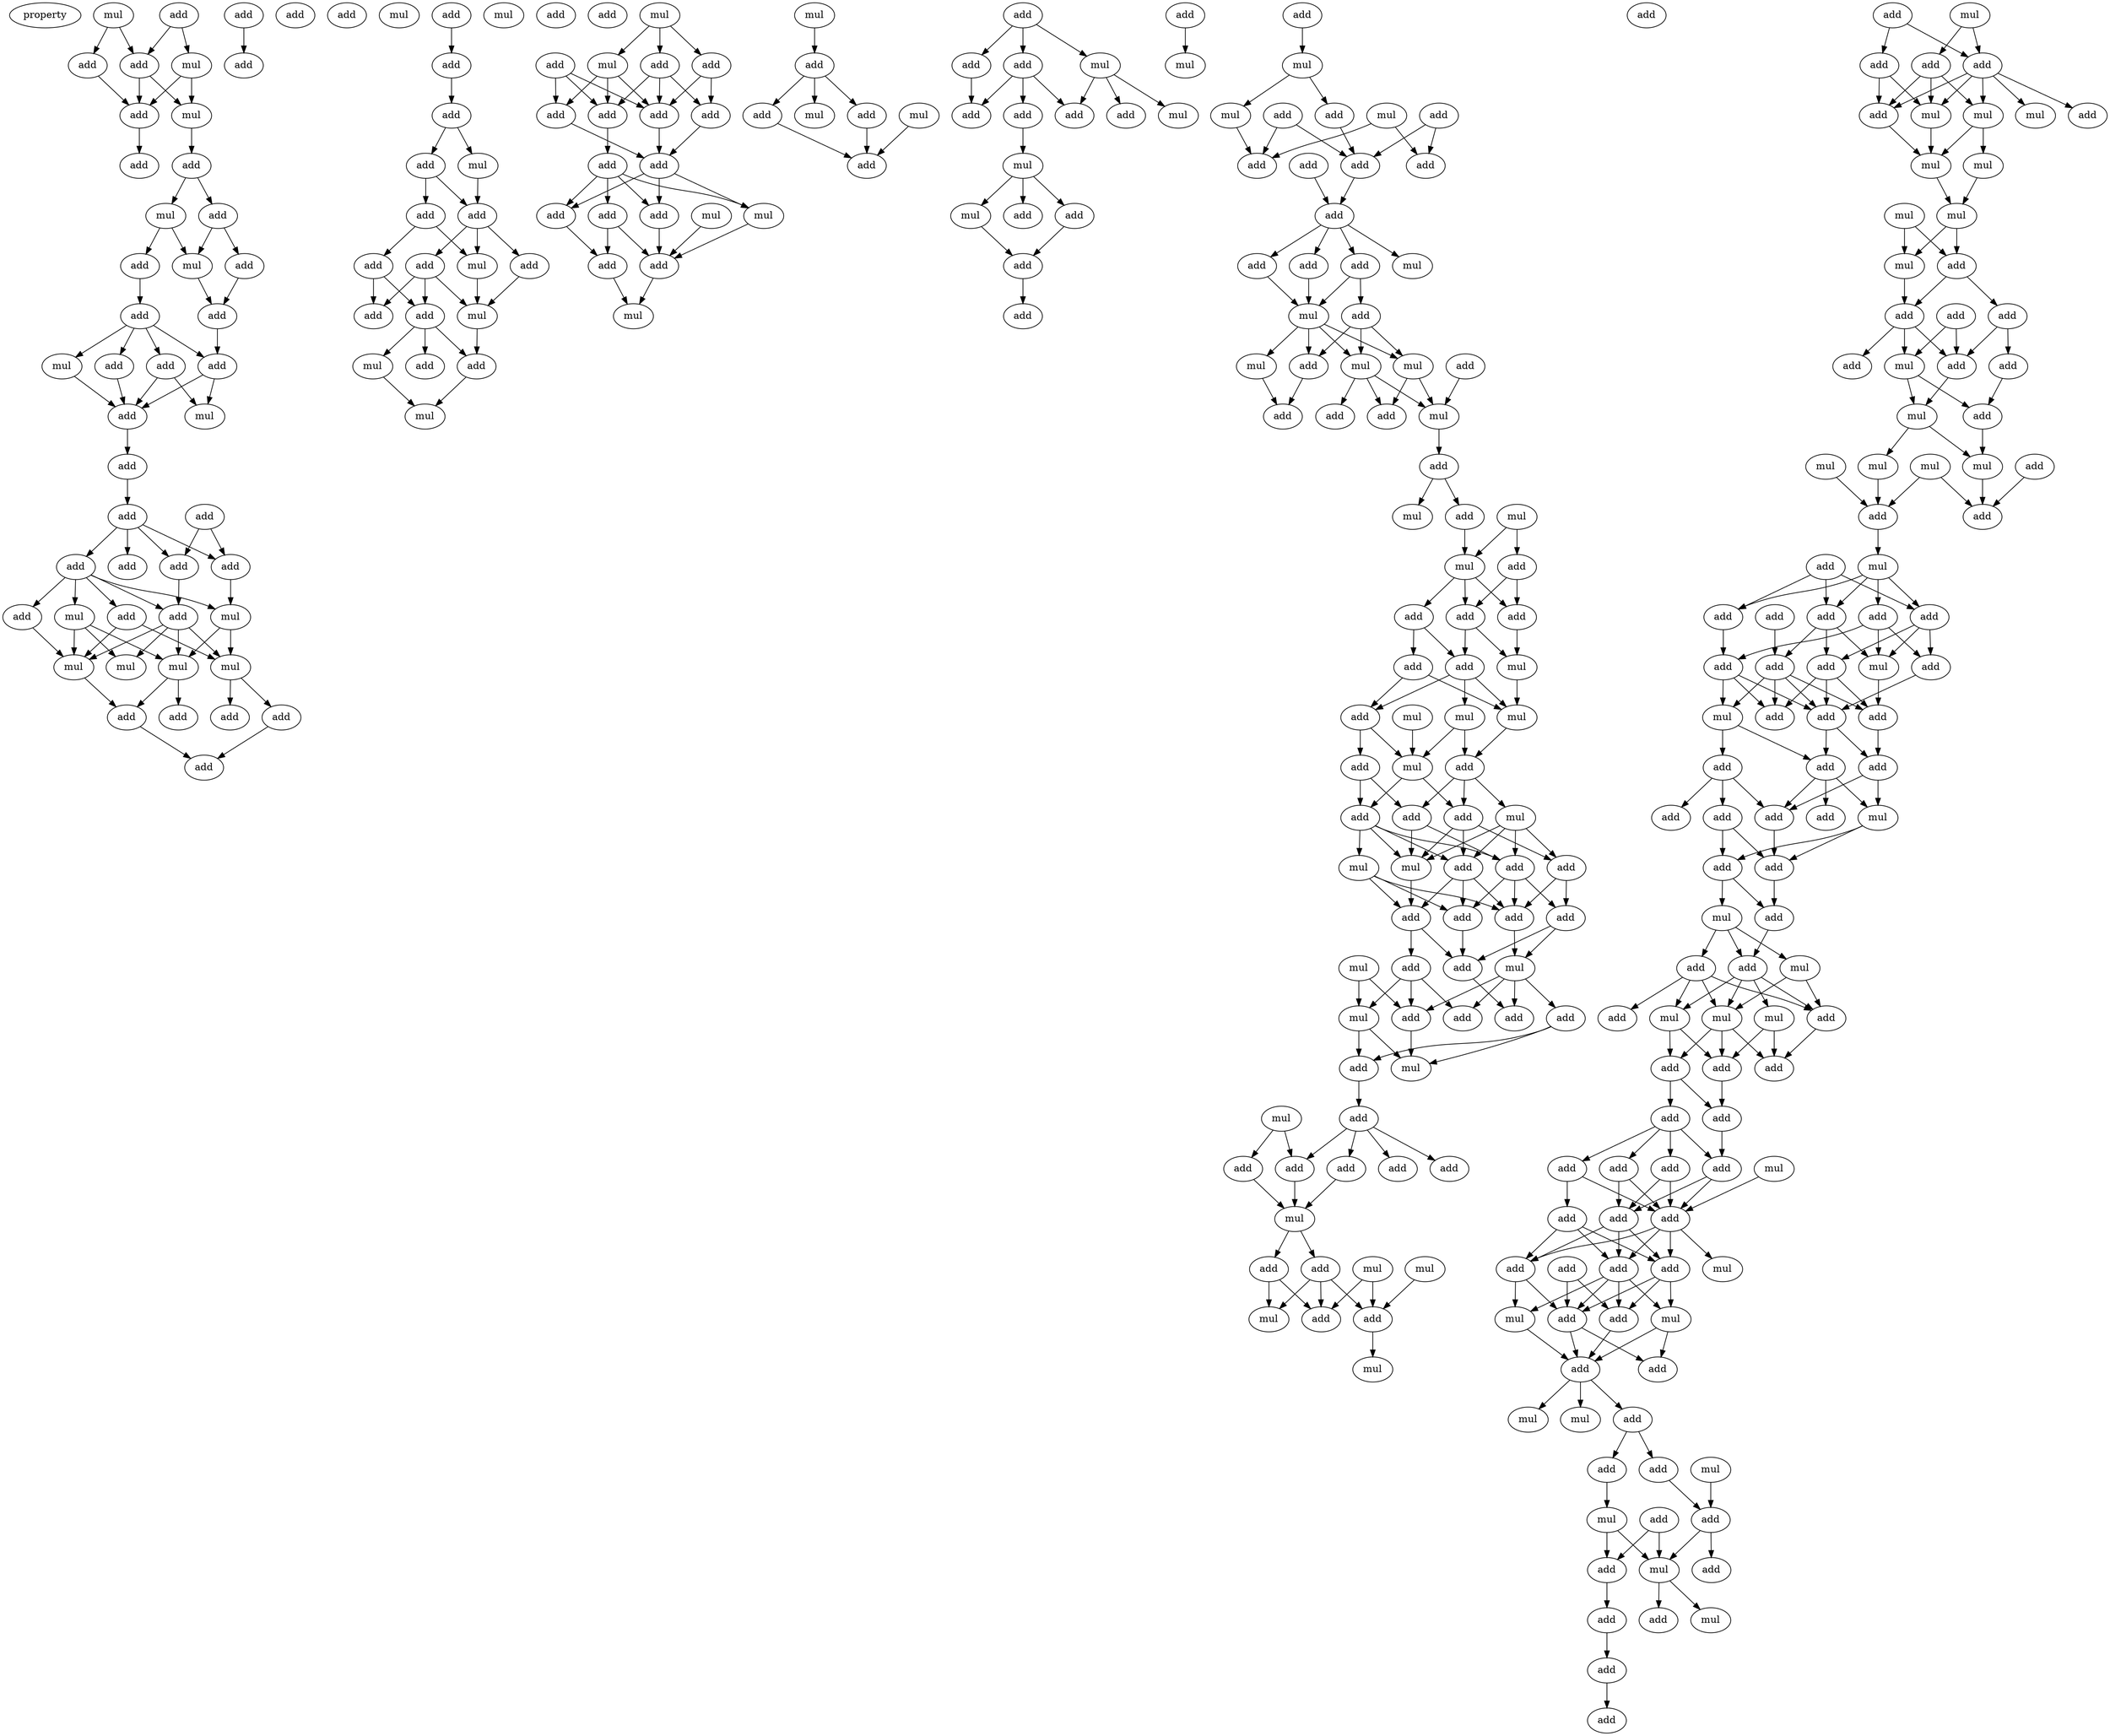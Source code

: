 digraph {
    node [fontcolor=black]
    property [mul=2,lf=1.8]
    0 [ label = mul ];
    1 [ label = add ];
    2 [ label = add ];
    3 [ label = add ];
    4 [ label = add ];
    5 [ label = add ];
    6 [ label = mul ];
    7 [ label = add ];
    8 [ label = mul ];
    9 [ label = add ];
    10 [ label = add ];
    11 [ label = add ];
    12 [ label = mul ];
    13 [ label = add ];
    14 [ label = add ];
    15 [ label = mul ];
    16 [ label = add ];
    17 [ label = add ];
    18 [ label = add ];
    19 [ label = add ];
    20 [ label = add ];
    21 [ label = add ];
    22 [ label = mul ];
    23 [ label = add ];
    24 [ label = mul ];
    25 [ label = add ];
    26 [ label = add ];
    27 [ label = add ];
    28 [ label = add ];
    29 [ label = add ];
    30 [ label = add ];
    31 [ label = add ];
    32 [ label = mul ];
    33 [ label = add ];
    34 [ label = add ];
    35 [ label = mul ];
    36 [ label = add ];
    37 [ label = mul ];
    38 [ label = mul ];
    39 [ label = mul ];
    40 [ label = mul ];
    41 [ label = add ];
    42 [ label = add ];
    43 [ label = add ];
    44 [ label = add ];
    45 [ label = add ];
    46 [ label = add ];
    47 [ label = mul ];
    48 [ label = add ];
    49 [ label = mul ];
    50 [ label = add ];
    51 [ label = add ];
    52 [ label = add ];
    53 [ label = mul ];
    54 [ label = add ];
    55 [ label = add ];
    56 [ label = add ];
    57 [ label = add ];
    58 [ label = mul ];
    59 [ label = add ];
    60 [ label = add ];
    61 [ label = mul ];
    62 [ label = add ];
    63 [ label = add ];
    64 [ label = add ];
    65 [ label = add ];
    66 [ label = mul ];
    67 [ label = mul ];
    68 [ label = add ];
    69 [ label = mul ];
    70 [ label = add ];
    71 [ label = add ];
    72 [ label = add ];
    73 [ label = mul ];
    74 [ label = add ];
    75 [ label = add ];
    76 [ label = add ];
    77 [ label = add ];
    78 [ label = add ];
    79 [ label = add ];
    80 [ label = mul ];
    81 [ label = add ];
    82 [ label = add ];
    83 [ label = mul ];
    84 [ label = add ];
    85 [ label = add ];
    86 [ label = add ];
    87 [ label = mul ];
    88 [ label = mul ];
    89 [ label = add ];
    90 [ label = add ];
    91 [ label = mul ];
    92 [ label = mul ];
    93 [ label = add ];
    94 [ label = add ];
    95 [ label = add ];
    96 [ label = add ];
    97 [ label = add ];
    98 [ label = mul ];
    99 [ label = add ];
    100 [ label = add ];
    101 [ label = add ];
    102 [ label = add ];
    103 [ label = mul ];
    104 [ label = mul ];
    105 [ label = mul ];
    106 [ label = add ];
    107 [ label = add ];
    108 [ label = add ];
    109 [ label = add ];
    110 [ label = mul ];
    111 [ label = add ];
    112 [ label = add ];
    113 [ label = mul ];
    114 [ label = add ];
    115 [ label = add ];
    116 [ label = mul ];
    117 [ label = add ];
    118 [ label = mul ];
    119 [ label = add ];
    120 [ label = add ];
    121 [ label = add ];
    122 [ label = add ];
    123 [ label = add ];
    124 [ label = add ];
    125 [ label = add ];
    126 [ label = add ];
    127 [ label = add ];
    128 [ label = mul ];
    129 [ label = mul ];
    130 [ label = add ];
    131 [ label = mul ];
    132 [ label = mul ];
    133 [ label = mul ];
    134 [ label = add ];
    135 [ label = add ];
    136 [ label = add ];
    137 [ label = add ];
    138 [ label = add ];
    139 [ label = mul ];
    140 [ label = add ];
    141 [ label = add ];
    142 [ label = mul ];
    143 [ label = mul ];
    144 [ label = add ];
    145 [ label = mul ];
    146 [ label = add ];
    147 [ label = add ];
    148 [ label = add ];
    149 [ label = add ];
    150 [ label = mul ];
    151 [ label = add ];
    152 [ label = mul ];
    153 [ label = mul ];
    154 [ label = add ];
    155 [ label = mul ];
    156 [ label = add ];
    157 [ label = mul ];
    158 [ label = add ];
    159 [ label = add ];
    160 [ label = mul ];
    161 [ label = add ];
    162 [ label = add ];
    163 [ label = mul ];
    164 [ label = add ];
    165 [ label = add ];
    166 [ label = add ];
    167 [ label = mul ];
    168 [ label = add ];
    169 [ label = add ];
    170 [ label = add ];
    171 [ label = add ];
    172 [ label = add ];
    173 [ label = mul ];
    174 [ label = add ];
    175 [ label = mul ];
    176 [ label = add ];
    177 [ label = add ];
    178 [ label = add ];
    179 [ label = add ];
    180 [ label = mul ];
    181 [ label = mul ];
    182 [ label = add ];
    183 [ label = mul ];
    184 [ label = add ];
    185 [ label = add ];
    186 [ label = add ];
    187 [ label = add ];
    188 [ label = add ];
    189 [ label = add ];
    190 [ label = mul ];
    191 [ label = mul ];
    192 [ label = add ];
    193 [ label = add ];
    194 [ label = mul ];
    195 [ label = add ];
    196 [ label = add ];
    197 [ label = mul ];
    198 [ label = mul ];
    199 [ label = add ];
    200 [ label = mul ];
    201 [ label = add ];
    202 [ label = add ];
    203 [ label = add ];
    204 [ label = mul ];
    205 [ label = mul ];
    206 [ label = add ];
    207 [ label = mul ];
    208 [ label = add ];
    209 [ label = mul ];
    210 [ label = mul ];
    211 [ label = mul ];
    212 [ label = mul ];
    213 [ label = add ];
    214 [ label = mul ];
    215 [ label = add ];
    216 [ label = add ];
    217 [ label = add ];
    218 [ label = add ];
    219 [ label = add ];
    220 [ label = mul ];
    221 [ label = add ];
    222 [ label = add ];
    223 [ label = mul ];
    224 [ label = mul ];
    225 [ label = mul ];
    226 [ label = mul ];
    227 [ label = add ];
    228 [ label = mul ];
    229 [ label = add ];
    230 [ label = add ];
    231 [ label = add ];
    232 [ label = mul ];
    233 [ label = add ];
    234 [ label = add ];
    235 [ label = add ];
    236 [ label = add ];
    237 [ label = add ];
    238 [ label = add ];
    239 [ label = mul ];
    240 [ label = add ];
    241 [ label = add ];
    242 [ label = add ];
    243 [ label = mul ];
    244 [ label = add ];
    245 [ label = add ];
    246 [ label = add ];
    247 [ label = add ];
    248 [ label = add ];
    249 [ label = add ];
    250 [ label = add ];
    251 [ label = mul ];
    252 [ label = add ];
    253 [ label = add ];
    254 [ label = add ];
    255 [ label = add ];
    256 [ label = add ];
    257 [ label = mul ];
    258 [ label = add ];
    259 [ label = add ];
    260 [ label = add ];
    261 [ label = mul ];
    262 [ label = add ];
    263 [ label = mul ];
    264 [ label = add ];
    265 [ label = mul ];
    266 [ label = mul ];
    267 [ label = add ];
    268 [ label = add ];
    269 [ label = add ];
    270 [ label = add ];
    271 [ label = add ];
    272 [ label = add ];
    273 [ label = mul ];
    274 [ label = add ];
    275 [ label = add ];
    276 [ label = add ];
    277 [ label = add ];
    278 [ label = add ];
    279 [ label = add ];
    280 [ label = add ];
    281 [ label = add ];
    282 [ label = add ];
    283 [ label = add ];
    284 [ label = mul ];
    285 [ label = add ];
    286 [ label = mul ];
    287 [ label = mul ];
    288 [ label = add ];
    289 [ label = add ];
    290 [ label = add ];
    291 [ label = mul ];
    292 [ label = mul ];
    293 [ label = add ];
    294 [ label = mul ];
    295 [ label = add ];
    296 [ label = add ];
    297 [ label = add ];
    298 [ label = add ];
    299 [ label = mul ];
    300 [ label = add ];
    301 [ label = mul ];
    302 [ label = add ];
    303 [ label = add ];
    304 [ label = mul ];
    305 [ label = add ];
    306 [ label = add ];
    307 [ label = add ];
    0 -> 4 [ name = 0 ];
    0 -> 7 [ name = 1 ];
    1 -> 6 [ name = 2 ];
    1 -> 7 [ name = 3 ];
    2 -> 5 [ name = 4 ];
    4 -> 9 [ name = 5 ];
    6 -> 8 [ name = 6 ];
    6 -> 9 [ name = 7 ];
    7 -> 8 [ name = 8 ];
    7 -> 9 [ name = 9 ];
    8 -> 10 [ name = 10 ];
    9 -> 11 [ name = 11 ];
    10 -> 12 [ name = 12 ];
    10 -> 13 [ name = 13 ];
    12 -> 14 [ name = 14 ];
    12 -> 15 [ name = 15 ];
    13 -> 15 [ name = 16 ];
    13 -> 16 [ name = 17 ];
    14 -> 18 [ name = 18 ];
    15 -> 17 [ name = 19 ];
    16 -> 17 [ name = 20 ];
    17 -> 21 [ name = 21 ];
    18 -> 19 [ name = 22 ];
    18 -> 20 [ name = 23 ];
    18 -> 21 [ name = 24 ];
    18 -> 22 [ name = 25 ];
    19 -> 23 [ name = 26 ];
    19 -> 24 [ name = 27 ];
    20 -> 23 [ name = 28 ];
    21 -> 23 [ name = 29 ];
    21 -> 24 [ name = 30 ];
    22 -> 23 [ name = 31 ];
    23 -> 25 [ name = 32 ];
    25 -> 26 [ name = 33 ];
    26 -> 28 [ name = 34 ];
    26 -> 29 [ name = 35 ];
    26 -> 30 [ name = 36 ];
    26 -> 31 [ name = 37 ];
    27 -> 29 [ name = 38 ];
    27 -> 31 [ name = 39 ];
    29 -> 33 [ name = 40 ];
    30 -> 32 [ name = 41 ];
    30 -> 33 [ name = 42 ];
    30 -> 34 [ name = 43 ];
    30 -> 35 [ name = 44 ];
    30 -> 36 [ name = 45 ];
    31 -> 35 [ name = 46 ];
    32 -> 38 [ name = 47 ];
    32 -> 39 [ name = 48 ];
    32 -> 40 [ name = 49 ];
    33 -> 37 [ name = 50 ];
    33 -> 38 [ name = 51 ];
    33 -> 39 [ name = 52 ];
    33 -> 40 [ name = 53 ];
    34 -> 38 [ name = 54 ];
    35 -> 37 [ name = 55 ];
    35 -> 39 [ name = 56 ];
    36 -> 37 [ name = 57 ];
    36 -> 38 [ name = 58 ];
    37 -> 42 [ name = 59 ];
    37 -> 43 [ name = 60 ];
    38 -> 41 [ name = 61 ];
    39 -> 41 [ name = 62 ];
    39 -> 44 [ name = 63 ];
    41 -> 46 [ name = 64 ];
    43 -> 46 [ name = 65 ];
    48 -> 50 [ name = 66 ];
    50 -> 51 [ name = 67 ];
    51 -> 53 [ name = 68 ];
    51 -> 54 [ name = 69 ];
    53 -> 56 [ name = 70 ];
    54 -> 55 [ name = 71 ];
    54 -> 56 [ name = 72 ];
    55 -> 58 [ name = 73 ];
    55 -> 59 [ name = 74 ];
    56 -> 57 [ name = 75 ];
    56 -> 58 [ name = 76 ];
    56 -> 60 [ name = 77 ];
    57 -> 61 [ name = 78 ];
    57 -> 62 [ name = 79 ];
    57 -> 63 [ name = 80 ];
    58 -> 61 [ name = 81 ];
    59 -> 62 [ name = 82 ];
    59 -> 63 [ name = 83 ];
    60 -> 61 [ name = 84 ];
    61 -> 65 [ name = 85 ];
    63 -> 64 [ name = 86 ];
    63 -> 65 [ name = 87 ];
    63 -> 66 [ name = 88 ];
    65 -> 67 [ name = 89 ];
    66 -> 67 [ name = 90 ];
    69 -> 71 [ name = 91 ];
    69 -> 72 [ name = 92 ];
    69 -> 73 [ name = 93 ];
    70 -> 74 [ name = 94 ];
    70 -> 76 [ name = 95 ];
    70 -> 77 [ name = 96 ];
    71 -> 75 [ name = 97 ];
    71 -> 76 [ name = 98 ];
    72 -> 74 [ name = 99 ];
    72 -> 75 [ name = 100 ];
    72 -> 76 [ name = 101 ];
    73 -> 74 [ name = 102 ];
    73 -> 76 [ name = 103 ];
    73 -> 77 [ name = 104 ];
    74 -> 79 [ name = 105 ];
    75 -> 78 [ name = 106 ];
    76 -> 78 [ name = 107 ];
    77 -> 78 [ name = 108 ];
    78 -> 81 [ name = 109 ];
    78 -> 82 [ name = 110 ];
    78 -> 83 [ name = 111 ];
    79 -> 81 [ name = 112 ];
    79 -> 82 [ name = 113 ];
    79 -> 83 [ name = 114 ];
    79 -> 84 [ name = 115 ];
    80 -> 85 [ name = 116 ];
    81 -> 86 [ name = 117 ];
    82 -> 85 [ name = 118 ];
    83 -> 85 [ name = 119 ];
    84 -> 85 [ name = 120 ];
    84 -> 86 [ name = 121 ];
    85 -> 87 [ name = 122 ];
    86 -> 87 [ name = 123 ];
    88 -> 89 [ name = 124 ];
    89 -> 90 [ name = 125 ];
    89 -> 92 [ name = 126 ];
    89 -> 93 [ name = 127 ];
    90 -> 94 [ name = 128 ];
    91 -> 94 [ name = 129 ];
    93 -> 94 [ name = 130 ];
    95 -> 96 [ name = 131 ];
    95 -> 97 [ name = 132 ];
    95 -> 98 [ name = 133 ];
    96 -> 101 [ name = 134 ];
    97 -> 99 [ name = 135 ];
    97 -> 100 [ name = 136 ];
    97 -> 101 [ name = 137 ];
    98 -> 99 [ name = 138 ];
    98 -> 102 [ name = 139 ];
    98 -> 103 [ name = 140 ];
    100 -> 104 [ name = 141 ];
    104 -> 105 [ name = 142 ];
    104 -> 106 [ name = 143 ];
    104 -> 107 [ name = 144 ];
    105 -> 109 [ name = 145 ];
    107 -> 109 [ name = 146 ];
    108 -> 110 [ name = 147 ];
    109 -> 111 [ name = 148 ];
    112 -> 113 [ name = 149 ];
    113 -> 114 [ name = 150 ];
    113 -> 118 [ name = 151 ];
    114 -> 119 [ name = 152 ];
    115 -> 119 [ name = 153 ];
    115 -> 121 [ name = 154 ];
    116 -> 121 [ name = 155 ];
    116 -> 122 [ name = 156 ];
    117 -> 119 [ name = 157 ];
    117 -> 122 [ name = 158 ];
    118 -> 121 [ name = 159 ];
    119 -> 123 [ name = 160 ];
    120 -> 123 [ name = 161 ];
    123 -> 125 [ name = 162 ];
    123 -> 126 [ name = 163 ];
    123 -> 127 [ name = 164 ];
    123 -> 128 [ name = 165 ];
    125 -> 129 [ name = 166 ];
    125 -> 130 [ name = 167 ];
    126 -> 129 [ name = 168 ];
    127 -> 129 [ name = 169 ];
    129 -> 131 [ name = 170 ];
    129 -> 132 [ name = 171 ];
    129 -> 133 [ name = 172 ];
    129 -> 135 [ name = 173 ];
    130 -> 132 [ name = 174 ];
    130 -> 133 [ name = 175 ];
    130 -> 135 [ name = 176 ];
    131 -> 137 [ name = 177 ];
    132 -> 136 [ name = 178 ];
    132 -> 139 [ name = 179 ];
    133 -> 136 [ name = 180 ];
    133 -> 138 [ name = 181 ];
    133 -> 139 [ name = 182 ];
    134 -> 139 [ name = 183 ];
    135 -> 137 [ name = 184 ];
    139 -> 140 [ name = 185 ];
    140 -> 141 [ name = 186 ];
    140 -> 142 [ name = 187 ];
    141 -> 145 [ name = 188 ];
    143 -> 144 [ name = 189 ];
    143 -> 145 [ name = 190 ];
    144 -> 146 [ name = 191 ];
    144 -> 148 [ name = 192 ];
    145 -> 146 [ name = 193 ];
    145 -> 147 [ name = 194 ];
    145 -> 148 [ name = 195 ];
    146 -> 150 [ name = 196 ];
    146 -> 151 [ name = 197 ];
    147 -> 149 [ name = 198 ];
    147 -> 151 [ name = 199 ];
    148 -> 150 [ name = 200 ];
    149 -> 152 [ name = 201 ];
    149 -> 154 [ name = 202 ];
    150 -> 152 [ name = 203 ];
    151 -> 152 [ name = 204 ];
    151 -> 154 [ name = 205 ];
    151 -> 155 [ name = 206 ];
    152 -> 158 [ name = 207 ];
    153 -> 157 [ name = 208 ];
    154 -> 156 [ name = 209 ];
    154 -> 157 [ name = 210 ];
    155 -> 157 [ name = 211 ];
    155 -> 158 [ name = 212 ];
    156 -> 161 [ name = 213 ];
    156 -> 162 [ name = 214 ];
    157 -> 159 [ name = 215 ];
    157 -> 162 [ name = 216 ];
    158 -> 159 [ name = 217 ];
    158 -> 160 [ name = 218 ];
    158 -> 161 [ name = 219 ];
    159 -> 164 [ name = 220 ];
    159 -> 166 [ name = 221 ];
    159 -> 167 [ name = 222 ];
    160 -> 164 [ name = 223 ];
    160 -> 165 [ name = 224 ];
    160 -> 166 [ name = 225 ];
    160 -> 167 [ name = 226 ];
    161 -> 165 [ name = 227 ];
    161 -> 167 [ name = 228 ];
    162 -> 163 [ name = 229 ];
    162 -> 165 [ name = 230 ];
    162 -> 166 [ name = 231 ];
    162 -> 167 [ name = 232 ];
    163 -> 169 [ name = 233 ];
    163 -> 170 [ name = 234 ];
    163 -> 171 [ name = 235 ];
    164 -> 168 [ name = 236 ];
    164 -> 170 [ name = 237 ];
    165 -> 168 [ name = 238 ];
    165 -> 169 [ name = 239 ];
    165 -> 170 [ name = 240 ];
    166 -> 169 [ name = 241 ];
    166 -> 170 [ name = 242 ];
    166 -> 171 [ name = 243 ];
    167 -> 171 [ name = 244 ];
    168 -> 172 [ name = 245 ];
    168 -> 173 [ name = 246 ];
    169 -> 172 [ name = 247 ];
    170 -> 173 [ name = 248 ];
    171 -> 172 [ name = 249 ];
    171 -> 174 [ name = 250 ];
    172 -> 179 [ name = 251 ];
    173 -> 176 [ name = 252 ];
    173 -> 177 [ name = 253 ];
    173 -> 178 [ name = 254 ];
    173 -> 179 [ name = 255 ];
    174 -> 176 [ name = 256 ];
    174 -> 178 [ name = 257 ];
    174 -> 180 [ name = 258 ];
    175 -> 178 [ name = 259 ];
    175 -> 180 [ name = 260 ];
    177 -> 181 [ name = 261 ];
    177 -> 182 [ name = 262 ];
    178 -> 181 [ name = 263 ];
    180 -> 181 [ name = 264 ];
    180 -> 182 [ name = 265 ];
    182 -> 184 [ name = 266 ];
    183 -> 186 [ name = 267 ];
    183 -> 189 [ name = 268 ];
    184 -> 185 [ name = 269 ];
    184 -> 187 [ name = 270 ];
    184 -> 188 [ name = 271 ];
    184 -> 189 [ name = 272 ];
    185 -> 190 [ name = 273 ];
    186 -> 190 [ name = 274 ];
    189 -> 190 [ name = 275 ];
    190 -> 192 [ name = 276 ];
    190 -> 193 [ name = 277 ];
    191 -> 196 [ name = 278 ];
    192 -> 195 [ name = 279 ];
    192 -> 196 [ name = 280 ];
    192 -> 197 [ name = 281 ];
    193 -> 195 [ name = 282 ];
    193 -> 197 [ name = 283 ];
    194 -> 195 [ name = 284 ];
    194 -> 196 [ name = 285 ];
    196 -> 198 [ name = 286 ];
    199 -> 201 [ name = 287 ];
    199 -> 203 [ name = 288 ];
    200 -> 202 [ name = 289 ];
    200 -> 203 [ name = 290 ];
    201 -> 206 [ name = 291 ];
    201 -> 207 [ name = 292 ];
    202 -> 204 [ name = 293 ];
    202 -> 206 [ name = 294 ];
    202 -> 207 [ name = 295 ];
    203 -> 204 [ name = 296 ];
    203 -> 205 [ name = 297 ];
    203 -> 206 [ name = 298 ];
    203 -> 207 [ name = 299 ];
    203 -> 208 [ name = 300 ];
    204 -> 209 [ name = 301 ];
    204 -> 210 [ name = 302 ];
    206 -> 209 [ name = 303 ];
    207 -> 209 [ name = 304 ];
    209 -> 212 [ name = 305 ];
    210 -> 212 [ name = 306 ];
    211 -> 213 [ name = 307 ];
    211 -> 214 [ name = 308 ];
    212 -> 213 [ name = 309 ];
    212 -> 214 [ name = 310 ];
    213 -> 215 [ name = 311 ];
    213 -> 216 [ name = 312 ];
    214 -> 215 [ name = 313 ];
    215 -> 218 [ name = 314 ];
    215 -> 220 [ name = 315 ];
    215 -> 221 [ name = 316 ];
    216 -> 218 [ name = 317 ];
    216 -> 219 [ name = 318 ];
    217 -> 218 [ name = 319 ];
    217 -> 220 [ name = 320 ];
    218 -> 223 [ name = 321 ];
    219 -> 222 [ name = 322 ];
    220 -> 222 [ name = 323 ];
    220 -> 223 [ name = 324 ];
    222 -> 228 [ name = 325 ];
    223 -> 224 [ name = 326 ];
    223 -> 228 [ name = 327 ];
    224 -> 229 [ name = 328 ];
    225 -> 229 [ name = 329 ];
    226 -> 229 [ name = 330 ];
    226 -> 230 [ name = 331 ];
    227 -> 230 [ name = 332 ];
    228 -> 230 [ name = 333 ];
    229 -> 232 [ name = 334 ];
    231 -> 235 [ name = 335 ];
    231 -> 236 [ name = 336 ];
    231 -> 237 [ name = 337 ];
    232 -> 233 [ name = 338 ];
    232 -> 235 [ name = 339 ];
    232 -> 236 [ name = 340 ];
    232 -> 237 [ name = 341 ];
    233 -> 238 [ name = 342 ];
    233 -> 239 [ name = 343 ];
    233 -> 241 [ name = 344 ];
    234 -> 240 [ name = 345 ];
    235 -> 238 [ name = 346 ];
    235 -> 239 [ name = 347 ];
    235 -> 242 [ name = 348 ];
    236 -> 239 [ name = 349 ];
    236 -> 240 [ name = 350 ];
    236 -> 242 [ name = 351 ];
    237 -> 241 [ name = 352 ];
    238 -> 244 [ name = 353 ];
    239 -> 246 [ name = 354 ];
    240 -> 243 [ name = 355 ];
    240 -> 244 [ name = 356 ];
    240 -> 245 [ name = 357 ];
    240 -> 246 [ name = 358 ];
    241 -> 243 [ name = 359 ];
    241 -> 244 [ name = 360 ];
    241 -> 245 [ name = 361 ];
    242 -> 244 [ name = 362 ];
    242 -> 245 [ name = 363 ];
    242 -> 246 [ name = 364 ];
    243 -> 247 [ name = 365 ];
    243 -> 249 [ name = 366 ];
    244 -> 247 [ name = 367 ];
    244 -> 248 [ name = 368 ];
    246 -> 248 [ name = 369 ];
    247 -> 251 [ name = 370 ];
    247 -> 253 [ name = 371 ];
    247 -> 254 [ name = 372 ];
    248 -> 251 [ name = 373 ];
    248 -> 254 [ name = 374 ];
    249 -> 250 [ name = 375 ];
    249 -> 252 [ name = 376 ];
    249 -> 254 [ name = 377 ];
    251 -> 255 [ name = 378 ];
    251 -> 256 [ name = 379 ];
    252 -> 255 [ name = 380 ];
    252 -> 256 [ name = 381 ];
    254 -> 256 [ name = 382 ];
    255 -> 257 [ name = 383 ];
    255 -> 258 [ name = 384 ];
    256 -> 258 [ name = 385 ];
    257 -> 259 [ name = 386 ];
    257 -> 260 [ name = 387 ];
    257 -> 261 [ name = 388 ];
    258 -> 260 [ name = 389 ];
    259 -> 262 [ name = 390 ];
    259 -> 263 [ name = 391 ];
    259 -> 264 [ name = 392 ];
    259 -> 265 [ name = 393 ];
    260 -> 262 [ name = 394 ];
    260 -> 263 [ name = 395 ];
    260 -> 265 [ name = 396 ];
    260 -> 266 [ name = 397 ];
    261 -> 262 [ name = 398 ];
    261 -> 265 [ name = 399 ];
    262 -> 269 [ name = 400 ];
    263 -> 267 [ name = 401 ];
    263 -> 268 [ name = 402 ];
    265 -> 267 [ name = 403 ];
    265 -> 268 [ name = 404 ];
    265 -> 269 [ name = 405 ];
    266 -> 268 [ name = 406 ];
    266 -> 269 [ name = 407 ];
    267 -> 270 [ name = 408 ];
    267 -> 271 [ name = 409 ];
    268 -> 270 [ name = 410 ];
    270 -> 274 [ name = 411 ];
    271 -> 272 [ name = 412 ];
    271 -> 274 [ name = 413 ];
    271 -> 275 [ name = 414 ];
    271 -> 276 [ name = 415 ];
    272 -> 277 [ name = 416 ];
    272 -> 279 [ name = 417 ];
    273 -> 279 [ name = 418 ];
    274 -> 277 [ name = 419 ];
    274 -> 279 [ name = 420 ];
    275 -> 277 [ name = 421 ];
    275 -> 279 [ name = 422 ];
    276 -> 278 [ name = 423 ];
    276 -> 279 [ name = 424 ];
    277 -> 280 [ name = 425 ];
    277 -> 281 [ name = 426 ];
    277 -> 283 [ name = 427 ];
    278 -> 280 [ name = 428 ];
    278 -> 281 [ name = 429 ];
    278 -> 283 [ name = 430 ];
    279 -> 280 [ name = 431 ];
    279 -> 281 [ name = 432 ];
    279 -> 283 [ name = 433 ];
    279 -> 284 [ name = 434 ];
    280 -> 285 [ name = 435 ];
    280 -> 287 [ name = 436 ];
    280 -> 288 [ name = 437 ];
    281 -> 285 [ name = 438 ];
    281 -> 286 [ name = 439 ];
    281 -> 287 [ name = 440 ];
    281 -> 288 [ name = 441 ];
    282 -> 285 [ name = 442 ];
    282 -> 288 [ name = 443 ];
    283 -> 286 [ name = 444 ];
    283 -> 288 [ name = 445 ];
    285 -> 289 [ name = 446 ];
    286 -> 289 [ name = 447 ];
    287 -> 289 [ name = 448 ];
    287 -> 290 [ name = 449 ];
    288 -> 289 [ name = 450 ];
    288 -> 290 [ name = 451 ];
    289 -> 291 [ name = 452 ];
    289 -> 292 [ name = 453 ];
    289 -> 293 [ name = 454 ];
    293 -> 295 [ name = 455 ];
    293 -> 296 [ name = 456 ];
    294 -> 297 [ name = 457 ];
    295 -> 297 [ name = 458 ];
    296 -> 299 [ name = 459 ];
    297 -> 301 [ name = 460 ];
    297 -> 302 [ name = 461 ];
    298 -> 300 [ name = 462 ];
    298 -> 301 [ name = 463 ];
    299 -> 300 [ name = 464 ];
    299 -> 301 [ name = 465 ];
    300 -> 305 [ name = 466 ];
    301 -> 303 [ name = 467 ];
    301 -> 304 [ name = 468 ];
    305 -> 306 [ name = 469 ];
    306 -> 307 [ name = 470 ];
}
